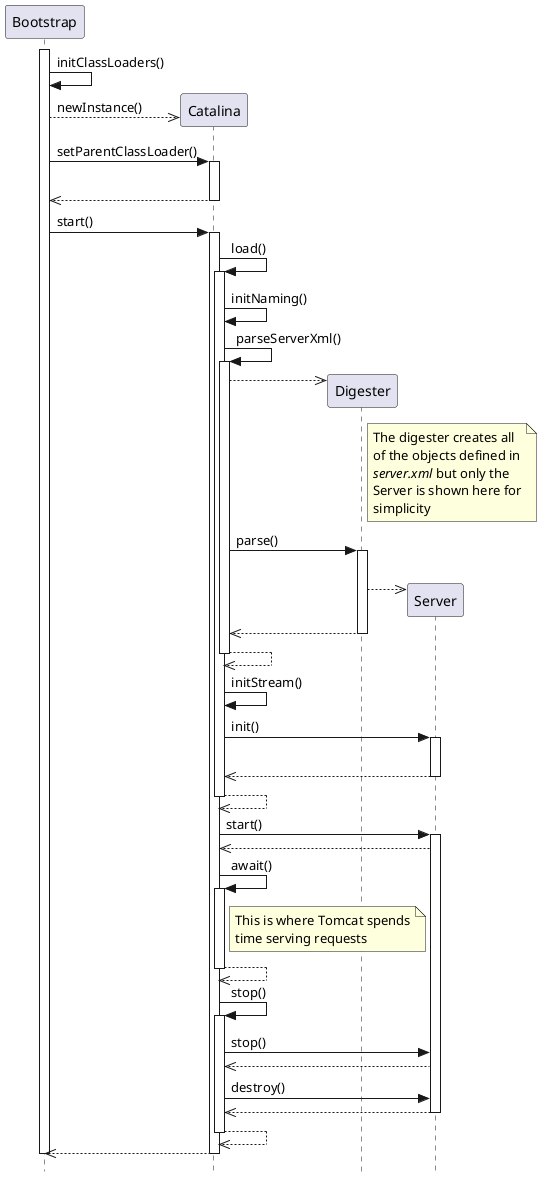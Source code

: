 @startuml

' Licensed to the Apache Software Foundation (ASF) under one or more
' contributor license agreements.  See the NOTICE file distributed with
' this work for additional information regarding copyright ownership.
' The ASF licenses this file to You under the Apache License, Version 2.0
' (the "License"); you may not use this file except in compliance with
' the License.  You may obtain a copy of the License at
'
'     http://www.apache.org/licenses/LICENSE-2.0
'
' Unless required by applicable law or agreed to in writing, software
' distributed under the License is distributed on an "AS IS" BASIS,
' WITHOUT WARRANTIES OR CONDITIONS OF ANY KIND, either express or implied.
' See the License for the specific language governing permissions and
' limitations under the License.

hide footbox
skinparam style strictuml

activate Bootstrap
Bootstrap -> Bootstrap: initClassLoaders()

Bootstrap -->> Catalina ** : newInstance()

Bootstrap -> Catalina: setParentClassLoader()
activate Catalina
|||
Bootstrap <<-- Catalina:
deactivate Catalina

Bootstrap -> Catalina: start()
activate Catalina

Catalina -> Catalina: load()
activate Catalina

Catalina -> Catalina: initNaming()

Catalina -> Catalina: parseServerXml()
activate Catalina

Catalina -->> Digester ** :
note right of Digester
  The digester creates all
  of the objects defined in
  //server.xml// but only the
  Server is shown here for
  simplicity
end note

Catalina -> Digester: parse()
activate Digester
|||

Digester -->> Server ** :

Catalina <<-- Digester:
deactivate Digester

Catalina -->> Catalina:
deactivate Catalina

Catalina -> Catalina: initStream()

Catalina -> Server: init()
activate Server
|||
Catalina <<-- Server:
deactivate Server

Catalina -->> Catalina:
deactivate Catalina

Catalina -> Server: start()
activate Server
Catalina <<-- Server:

Catalina -> Catalina: await()
activate Catalina
note right of Catalina
  This is where Tomcat spends
  time serving requests
end note
Catalina -->> Catalina:
deactivate Catalina

Catalina -> Catalina: stop()
activate Catalina

Catalina -> Server: stop()
Catalina <<-- Server:

Catalina -> Server: destroy()
Catalina <<-- Server:
deactivate Server

Catalina -->> Catalina:
deactivate Catalina

Bootstrap <<-- Catalina:
deactivate Catalina

deactivate Bootstrap
@enduml